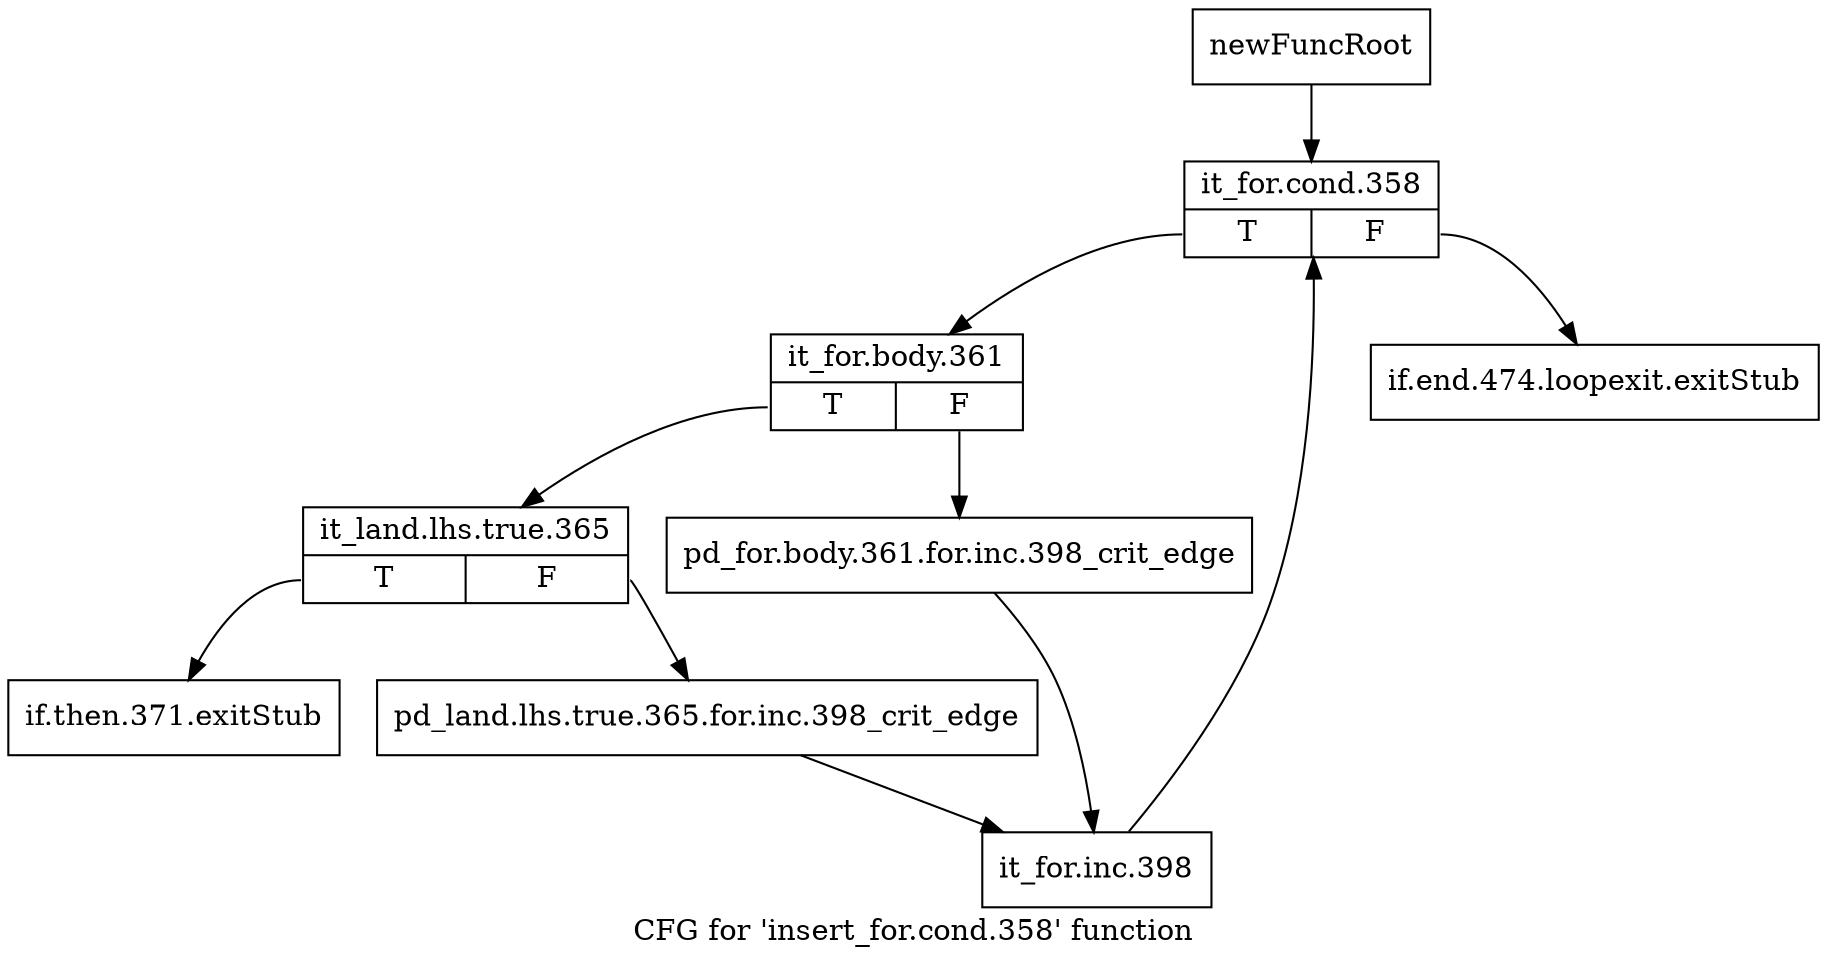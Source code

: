 digraph "CFG for 'insert_for.cond.358' function" {
	label="CFG for 'insert_for.cond.358' function";

	Node0xa9a98a0 [shape=record,label="{newFuncRoot}"];
	Node0xa9a98a0 -> Node0xa9a9990;
	Node0xa9a98f0 [shape=record,label="{if.end.474.loopexit.exitStub}"];
	Node0xa9a9940 [shape=record,label="{if.then.371.exitStub}"];
	Node0xa9a9990 [shape=record,label="{it_for.cond.358|{<s0>T|<s1>F}}"];
	Node0xa9a9990:s0 -> Node0xa9a99e0;
	Node0xa9a9990:s1 -> Node0xa9a98f0;
	Node0xa9a99e0 [shape=record,label="{it_for.body.361|{<s0>T|<s1>F}}"];
	Node0xa9a99e0:s0 -> Node0xa9a9a80;
	Node0xa9a99e0:s1 -> Node0xa9a9a30;
	Node0xa9a9a30 [shape=record,label="{pd_for.body.361.for.inc.398_crit_edge}"];
	Node0xa9a9a30 -> Node0xa9a9b20;
	Node0xa9a9a80 [shape=record,label="{it_land.lhs.true.365|{<s0>T|<s1>F}}"];
	Node0xa9a9a80:s0 -> Node0xa9a9940;
	Node0xa9a9a80:s1 -> Node0xa9a9ad0;
	Node0xa9a9ad0 [shape=record,label="{pd_land.lhs.true.365.for.inc.398_crit_edge}"];
	Node0xa9a9ad0 -> Node0xa9a9b20;
	Node0xa9a9b20 [shape=record,label="{it_for.inc.398}"];
	Node0xa9a9b20 -> Node0xa9a9990;
}
